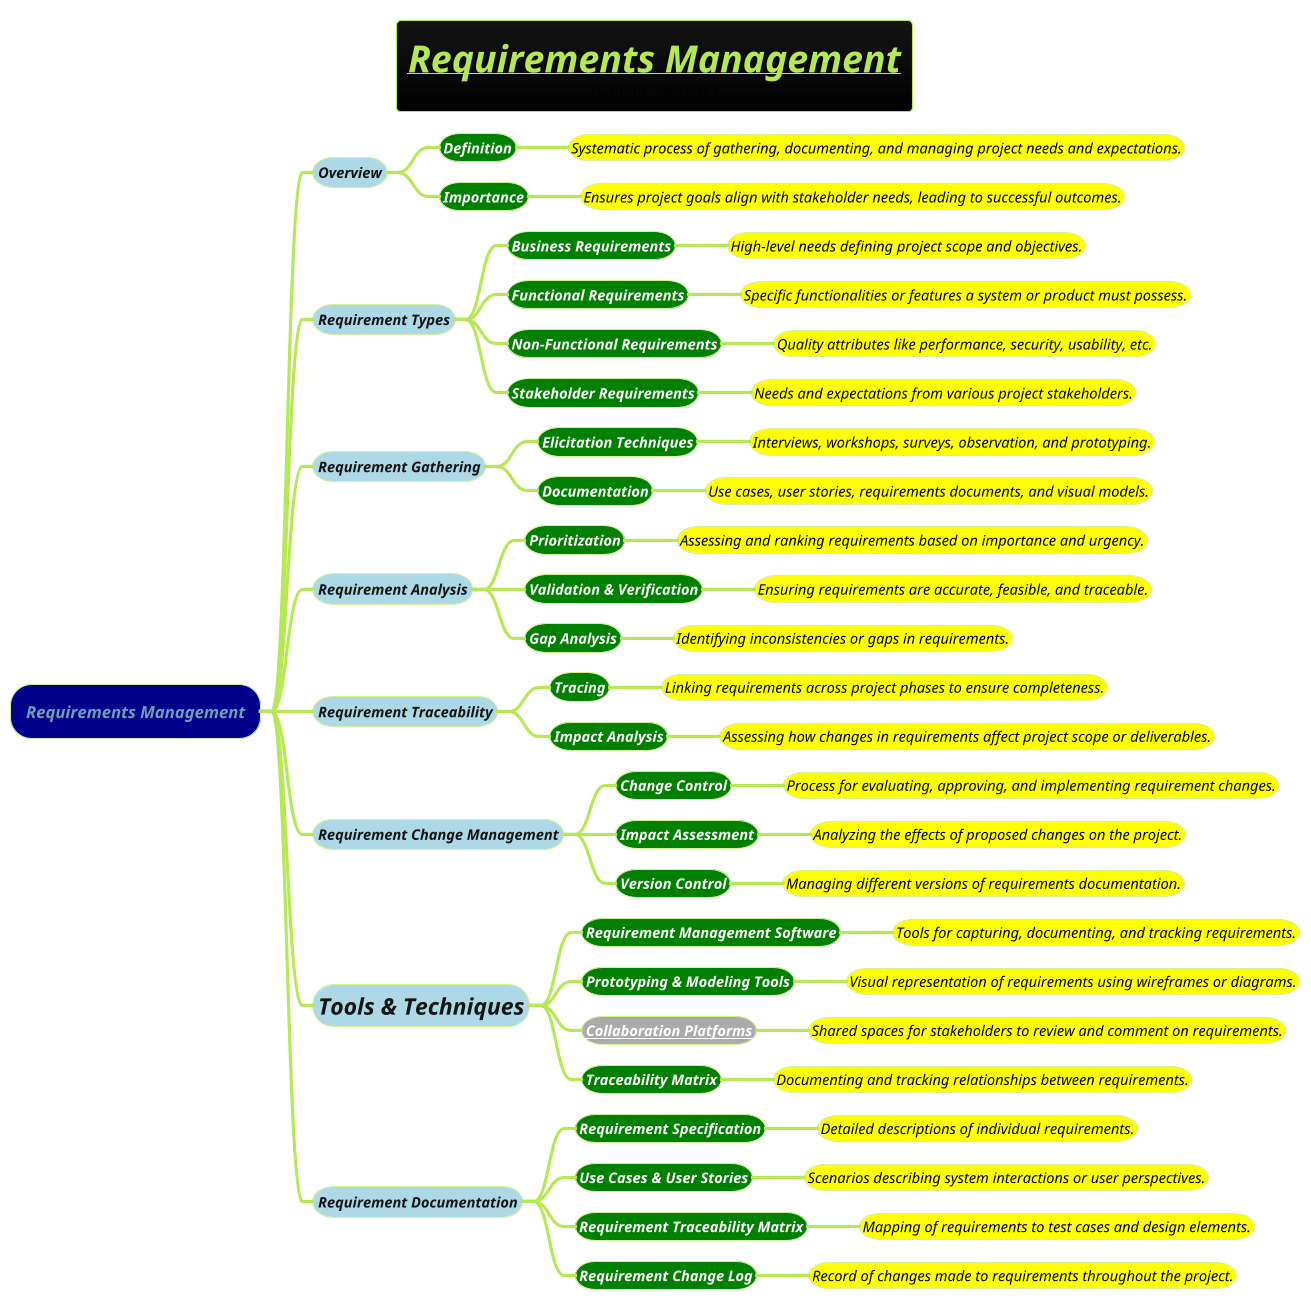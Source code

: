 @startmindmap
title =<i><b><u>Requirements Management\n<img:img.png{scale=.55}>
!theme hacker


*[#darkblue] <i>Requirements Management
**[#lightblue] <i><color #blac><size:14>Overview
***[#green] <b><i><color #white><size:14>Definition
****[#yellow] <i><color #black><size:14>Systematic process of gathering, documenting, and managing project needs and expectations.
***[#green] <b><i><color #white><size:14>Importance
****[#yellow] <i><color #black><size:14>Ensures project goals align with stakeholder needs, leading to successful outcomes.
**[#lightblue] <i><color #blac><size:14>Requirement Types
***[#green] <b><i><color #white><size:14>Business Requirements
****[#yellow] <i><color #black><size:14>High-level needs defining project scope and objectives.
***[#green] <b><i><color #white><size:14>Functional Requirements
****[#yellow] <i><color #black><size:14>Specific functionalities or features a system or product must possess.
***[#green] <b><i><color #white><size:14>Non-Functional Requirements
****[#yellow] <i><color #black><size:14>Quality attributes like performance, security, usability, etc.
***[#green] <b><i><color #white><size:14>Stakeholder Requirements
****[#yellow] <i><color #black><size:14>Needs and expectations from various project stakeholders.
**[#lightblue] <i><color #blac><size:14>Requirement Gathering
***[#green] <b><i><color #white><size:14>Elicitation Techniques
****[#yellow] <i><color #black><size:14>Interviews, workshops, surveys, observation, and prototyping.
***[#green] <b><i><color #white><size:14>Documentation
****[#yellow] <i><color #black><size:14>Use cases, user stories, requirements documents, and visual models.
**[#lightblue] <i><color #blac><size:14>Requirement Analysis
***[#green] <b><i><color #white><size:14>Prioritization
****[#yellow] <i><color #black><size:14>Assessing and ranking requirements based on importance and urgency.
***[#green] <b><i><color #white><size:14>Validation & Verification
****[#yellow] <i><color #black><size:14>Ensuring requirements are accurate, feasible, and traceable.
***[#green] <b><i><color #white><size:14>Gap Analysis
****[#yellow] <i><color #black><size:14>Identifying inconsistencies or gaps in requirements.
**[#lightblue] <i><color #blac><size:14>Requirement Traceability
***[#green] <b><i><color #white><size:14>Tracing
****[#yellow] <i><color #black><size:14>Linking requirements across project phases to ensure completeness.
***[#green] <b><i><color #white><size:14>Impact Analysis
****[#yellow] <i><color #black><size:14>Assessing how changes in requirements affect project scope or deliverables.
**[#lightblue] <i><color #blac><size:14>Requirement Change Management
***[#green] <b><i><color #white><size:14>Change Control
****[#yellow] <i><color #black><size:14>Process for evaluating, approving, and implementing requirement changes.
***[#green] <b><i><color #white><size:14>Impact Assessment
****[#yellow] <i><color #black><size:14>Analyzing the effects of proposed changes on the project.
***[#green] <b><i><color #white><size:14>Version Control
****[#yellow] <i><color #black><size:14>Managing different versions of requirements documentation.
**[#lightblue] <i><color #blac><size:22>Tools & Techniques
***[#green] <b><i><color #white><size:14>Requirement Management Software
****[#yellow] <i><color #black><size:14>Tools for capturing, documenting, and tracking requirements.
***[#green] <b><i><color #white><size:14>Prototyping & Modeling Tools
****[#yellow] <i><color #black><size:14>Visual representation of requirements using wireframes or diagrams.
***[#a] <b><i><color #white><size:14>[[docs/3-devops/devops-plantuml-mindmap/Collaboration.puml Collaboration Platforms]]
****[#yellow] <i><color #black><size:14>Shared spaces for stakeholders to review and comment on requirements.
***[#green] <b><i><color #white><size:14>Traceability Matrix
****[#yellow] <i><color #black><size:14>Documenting and tracking relationships between requirements.
**[#lightblue] <i><color #blac><size:14>Requirement Documentation
***[#green] <b><i><color #white><size:14>Requirement Specification
****[#yellow] <i><color #black><size:14>Detailed descriptions of individual requirements.
***[#green] <b><i><color #white><size:14>Use Cases & User Stories
****[#yellow] <i><color #black><size:14>Scenarios describing system interactions or user perspectives.
***[#green] <b><i><color #white><size:14>Requirement Traceability Matrix
****[#yellow] <i><color #black><size:14>Mapping of requirements to test cases and design elements.
***[#green] <b><i><color #white><size:14>Requirement Change Log
****[#yellow] <i><color #black><size:14>Record of changes made to requirements throughout the project.
@endmindmap
